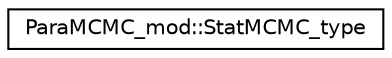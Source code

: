 digraph "Graphical Class Hierarchy"
{
 // LATEX_PDF_SIZE
  edge [fontname="Helvetica",fontsize="10",labelfontname="Helvetica",labelfontsize="10"];
  node [fontname="Helvetica",fontsize="10",shape=record];
  rankdir="LR";
  Node0 [label="ParaMCMC_mod::StatMCMC_type",height=0.2,width=0.4,color="black", fillcolor="white", style="filled",URL="$structParaMCMC__mod_1_1StatMCMC__type.html",tooltip=" "];
}
